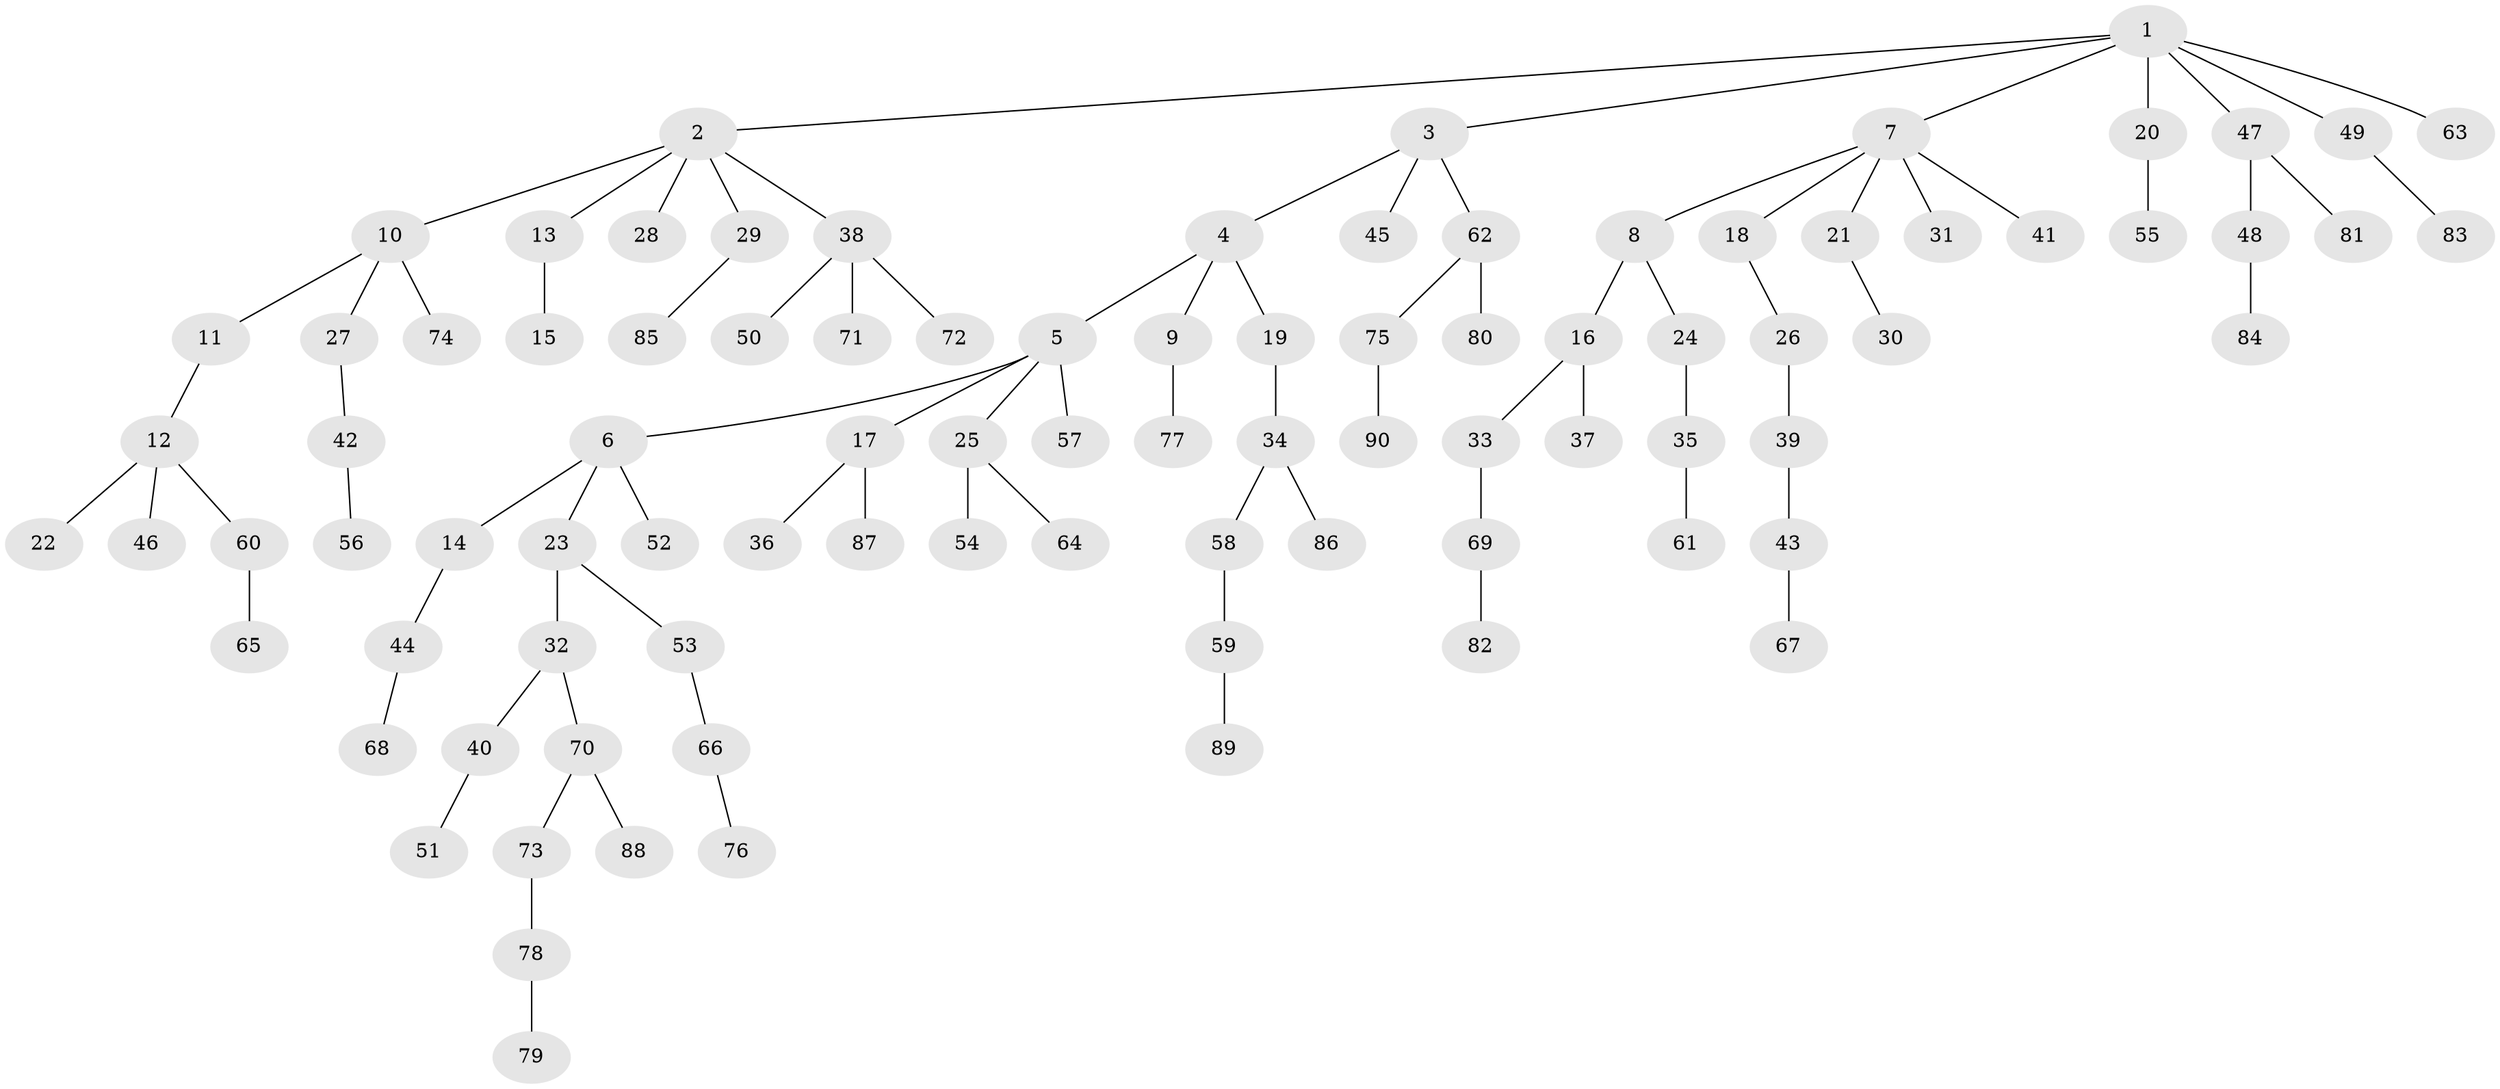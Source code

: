 // Generated by graph-tools (version 1.1) at 2025/02/03/09/25 03:02:21]
// undirected, 90 vertices, 89 edges
graph export_dot {
graph [start="1"]
  node [color=gray90,style=filled];
  1;
  2;
  3;
  4;
  5;
  6;
  7;
  8;
  9;
  10;
  11;
  12;
  13;
  14;
  15;
  16;
  17;
  18;
  19;
  20;
  21;
  22;
  23;
  24;
  25;
  26;
  27;
  28;
  29;
  30;
  31;
  32;
  33;
  34;
  35;
  36;
  37;
  38;
  39;
  40;
  41;
  42;
  43;
  44;
  45;
  46;
  47;
  48;
  49;
  50;
  51;
  52;
  53;
  54;
  55;
  56;
  57;
  58;
  59;
  60;
  61;
  62;
  63;
  64;
  65;
  66;
  67;
  68;
  69;
  70;
  71;
  72;
  73;
  74;
  75;
  76;
  77;
  78;
  79;
  80;
  81;
  82;
  83;
  84;
  85;
  86;
  87;
  88;
  89;
  90;
  1 -- 2;
  1 -- 3;
  1 -- 7;
  1 -- 20;
  1 -- 47;
  1 -- 49;
  1 -- 63;
  2 -- 10;
  2 -- 13;
  2 -- 28;
  2 -- 29;
  2 -- 38;
  3 -- 4;
  3 -- 45;
  3 -- 62;
  4 -- 5;
  4 -- 9;
  4 -- 19;
  5 -- 6;
  5 -- 17;
  5 -- 25;
  5 -- 57;
  6 -- 14;
  6 -- 23;
  6 -- 52;
  7 -- 8;
  7 -- 18;
  7 -- 21;
  7 -- 31;
  7 -- 41;
  8 -- 16;
  8 -- 24;
  9 -- 77;
  10 -- 11;
  10 -- 27;
  10 -- 74;
  11 -- 12;
  12 -- 22;
  12 -- 46;
  12 -- 60;
  13 -- 15;
  14 -- 44;
  16 -- 33;
  16 -- 37;
  17 -- 36;
  17 -- 87;
  18 -- 26;
  19 -- 34;
  20 -- 55;
  21 -- 30;
  23 -- 32;
  23 -- 53;
  24 -- 35;
  25 -- 54;
  25 -- 64;
  26 -- 39;
  27 -- 42;
  29 -- 85;
  32 -- 40;
  32 -- 70;
  33 -- 69;
  34 -- 58;
  34 -- 86;
  35 -- 61;
  38 -- 50;
  38 -- 71;
  38 -- 72;
  39 -- 43;
  40 -- 51;
  42 -- 56;
  43 -- 67;
  44 -- 68;
  47 -- 48;
  47 -- 81;
  48 -- 84;
  49 -- 83;
  53 -- 66;
  58 -- 59;
  59 -- 89;
  60 -- 65;
  62 -- 75;
  62 -- 80;
  66 -- 76;
  69 -- 82;
  70 -- 73;
  70 -- 88;
  73 -- 78;
  75 -- 90;
  78 -- 79;
}
